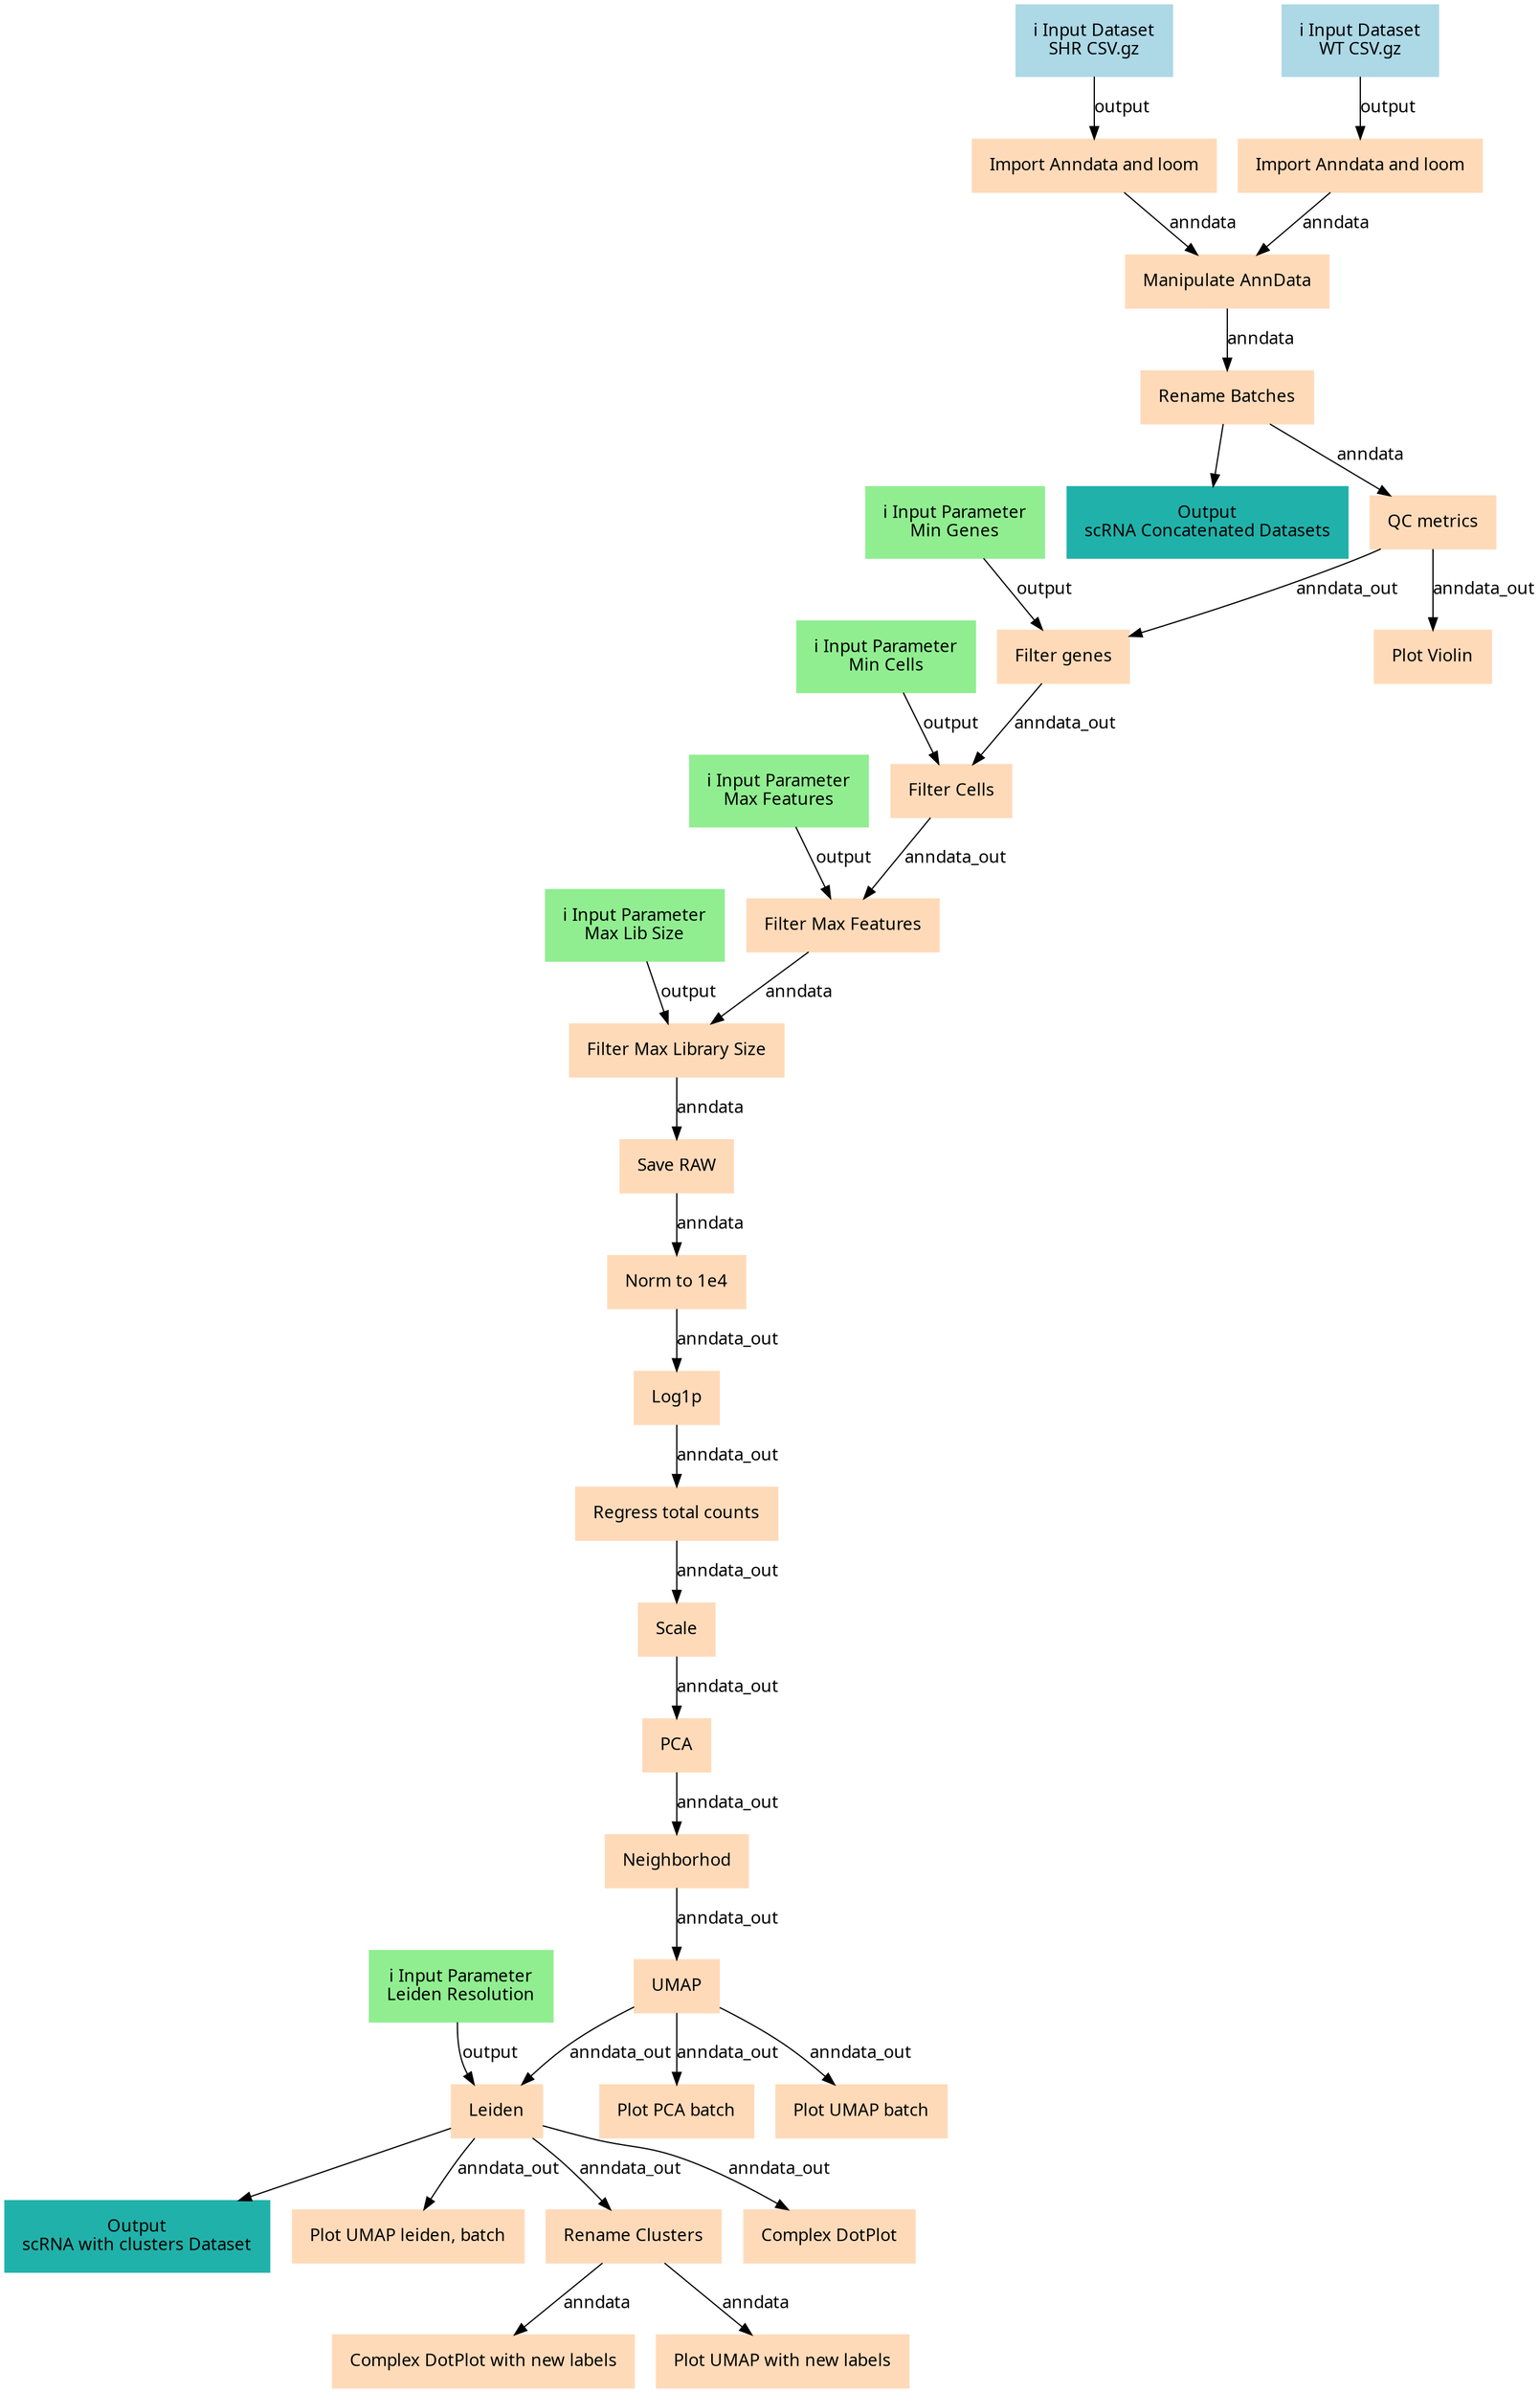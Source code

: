 digraph main {
  node [fontname="Atkinson Hyperlegible", shape=box, color=white,style=filled,color=peachpuff,margin="0.2,0.2"];
  edge [fontname="Atkinson Hyperlegible"];
  0[color=lightgreen,label="ℹ️ Input Parameter\nLeiden Resolution"]
  1[color=lightblue,label="ℹ️ Input Dataset\nSHR CSV.gz"]
  2[color=lightblue,label="ℹ️ Input Dataset\nWT CSV.gz"]
  3[color=lightgreen,label="ℹ️ Input Parameter\nMin Genes"]
  4[color=lightgreen,label="ℹ️ Input Parameter\nMin Cells"]
  5[color=lightgreen,label="ℹ️ Input Parameter\nMax Features"]
  6[color=lightgreen,label="ℹ️ Input Parameter\nMax Lib Size"]
  7[label="Import Anndata and loom"]
  1 -> 7 [label="output"]
  8[label="Import Anndata and loom"]
  2 -> 8 [label="output"]
  9[label="Manipulate AnnData"]
  7 -> 9 [label="anndata"]
  8 -> 9 [label="anndata"]
  10[label="Rename Batches"]
  9 -> 10 [label="anndata"]
  k680180f6edfc4f66b2657a63aaa22b39[color=lightseagreen,label="Output\nscRNA Concatenated Datasets"]
  10 -> k680180f6edfc4f66b2657a63aaa22b39
  11[label="QC metrics"]
  10 -> 11 [label="anndata"]
  12[label="Filter genes"]
  11 -> 12 [label="anndata_out"]
  3 -> 12 [label="output"]
  13[label="Plot Violin"]
  11 -> 13 [label="anndata_out"]
  14[label="Filter Cells"]
  12 -> 14 [label="anndata_out"]
  4 -> 14 [label="output"]
  15[label="Filter Max Features"]
  14 -> 15 [label="anndata_out"]
  5 -> 15 [label="output"]
  16[label="Filter Max Library Size"]
  15 -> 16 [label="anndata"]
  6 -> 16 [label="output"]
  17[label="Save RAW"]
  16 -> 17 [label="anndata"]
  18[label="Norm to 1e4"]
  17 -> 18 [label="anndata"]
  19[label="Log1p"]
  18 -> 19 [label="anndata_out"]
  20[label="Regress total counts"]
  19 -> 20 [label="anndata_out"]
  21[label="Scale"]
  20 -> 21 [label="anndata_out"]
  22[label="PCA"]
  21 -> 22 [label="anndata_out"]
  23[label="Neighborhod"]
  22 -> 23 [label="anndata_out"]
  24[label="UMAP"]
  23 -> 24 [label="anndata_out"]
  25[label="Leiden"]
  24 -> 25 [label="anndata_out"]
  0 -> 25 [label="output"]
  k48cf046584ba461abdb961625626de42[color=lightseagreen,label="Output\nscRNA with clusters Dataset"]
  25 -> k48cf046584ba461abdb961625626de42
  26[label="Plot PCA batch"]
  24 -> 26 [label="anndata_out"]
  27[label="Plot UMAP batch"]
  24 -> 27 [label="anndata_out"]
  28[label="Plot UMAP leiden, batch"]
  25 -> 28 [label="anndata_out"]
  29[label="Rename Clusters"]
  25 -> 29 [label="anndata_out"]
  30[label="Complex DotPlot"]
  25 -> 30 [label="anndata_out"]
  31[label="Complex DotPlot with new labels"]
  29 -> 31 [label="anndata"]
  32[label="Plot UMAP with new labels"]
  29 -> 32 [label="anndata"]
}